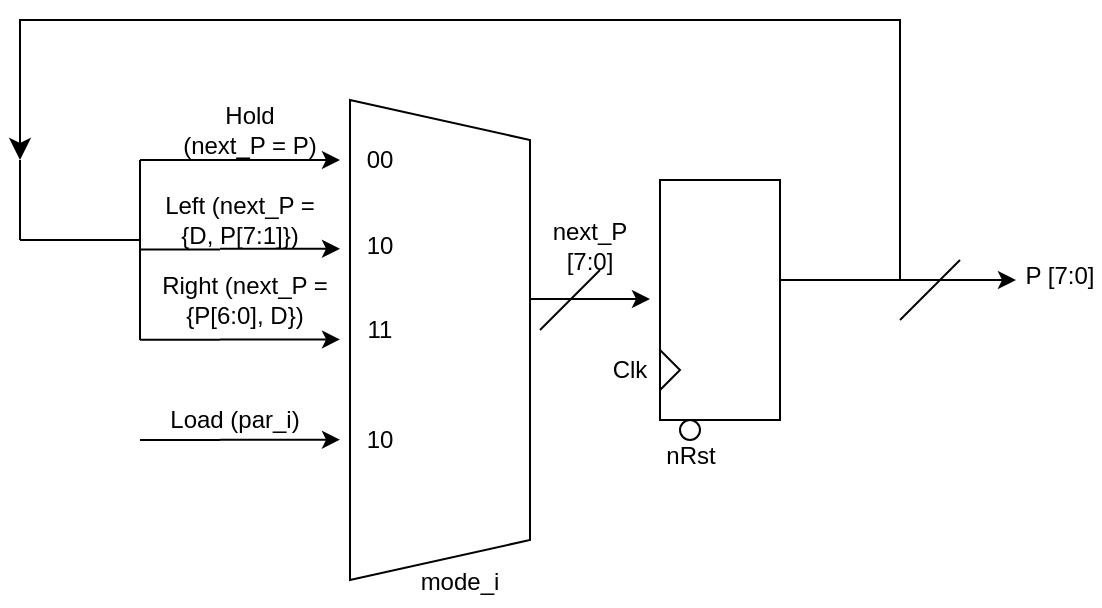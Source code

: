 <mxfile version="24.5.4" type="device">
  <diagram id="VtKVIPxxC3kk2X4J1Wsi" name="Page-1">
    <mxGraphModel dx="1032" dy="418" grid="1" gridSize="10" guides="1" tooltips="1" connect="1" arrows="1" fold="1" page="1" pageScale="1" pageWidth="850" pageHeight="1100" math="0" shadow="0">
      <root>
        <mxCell id="0" />
        <mxCell id="1" parent="0" />
        <mxCell id="hgUSs0YSdh9Fxql4E1rR-1" value="" style="shape=trapezoid;perimeter=trapezoidPerimeter;whiteSpace=wrap;html=1;fixedSize=1;rotation=90;" vertex="1" parent="1">
          <mxGeometry x="245" y="385" width="240" height="90" as="geometry" />
        </mxCell>
        <mxCell id="hgUSs0YSdh9Fxql4E1rR-3" value="" style="rounded=0;whiteSpace=wrap;html=1;rotation=90;" vertex="1" parent="1">
          <mxGeometry x="445" y="380" width="120" height="60" as="geometry" />
        </mxCell>
        <mxCell id="hgUSs0YSdh9Fxql4E1rR-4" value="" style="endArrow=classic;html=1;rounded=0;" edge="1" parent="1">
          <mxGeometry width="50" height="50" relative="1" as="geometry">
            <mxPoint x="410" y="409.5" as="sourcePoint" />
            <mxPoint x="470" y="409.5" as="targetPoint" />
            <Array as="points">
              <mxPoint x="440" y="409.5" />
            </Array>
          </mxGeometry>
        </mxCell>
        <mxCell id="hgUSs0YSdh9Fxql4E1rR-6" value="" style="endArrow=classic;html=1;rounded=0;entryX=-0.02;entryY=0.633;entryDx=0;entryDy=0;entryPerimeter=0;" edge="1" parent="1">
          <mxGeometry width="50" height="50" relative="1" as="geometry">
            <mxPoint x="585" y="400" as="sourcePoint" />
            <mxPoint x="653" y="400" as="targetPoint" />
          </mxGeometry>
        </mxCell>
        <mxCell id="hgUSs0YSdh9Fxql4E1rR-7" value="" style="edgeStyle=elbowEdgeStyle;elbow=vertical;endArrow=classic;html=1;curved=0;rounded=0;endSize=8;startSize=8;" edge="1" parent="1">
          <mxGeometry width="50" height="50" relative="1" as="geometry">
            <mxPoint x="595" y="400" as="sourcePoint" />
            <mxPoint x="155" y="340" as="targetPoint" />
            <Array as="points">
              <mxPoint x="425" y="270" />
            </Array>
          </mxGeometry>
        </mxCell>
        <mxCell id="hgUSs0YSdh9Fxql4E1rR-9" value="" style="endArrow=none;html=1;rounded=0;" edge="1" parent="1">
          <mxGeometry width="50" height="50" relative="1" as="geometry">
            <mxPoint x="595" y="420" as="sourcePoint" />
            <mxPoint x="625" y="390" as="targetPoint" />
          </mxGeometry>
        </mxCell>
        <mxCell id="hgUSs0YSdh9Fxql4E1rR-11" value="" style="triangle;whiteSpace=wrap;html=1;" vertex="1" parent="1">
          <mxGeometry x="475" y="435" width="10" height="20" as="geometry" />
        </mxCell>
        <mxCell id="hgUSs0YSdh9Fxql4E1rR-12" value="" style="ellipse;whiteSpace=wrap;html=1;aspect=fixed;" vertex="1" parent="1">
          <mxGeometry x="485" y="470" width="10" height="10" as="geometry" />
        </mxCell>
        <mxCell id="hgUSs0YSdh9Fxql4E1rR-13" value="Clk" style="text;html=1;align=center;verticalAlign=middle;whiteSpace=wrap;rounded=0;" vertex="1" parent="1">
          <mxGeometry x="445" y="435" width="30" height="20" as="geometry" />
        </mxCell>
        <mxCell id="hgUSs0YSdh9Fxql4E1rR-14" value="nRst" style="text;html=1;align=center;verticalAlign=middle;whiteSpace=wrap;rounded=0;" vertex="1" parent="1">
          <mxGeometry x="472.5" y="480" width="35" height="15" as="geometry" />
        </mxCell>
        <mxCell id="hgUSs0YSdh9Fxql4E1rR-15" value="P [7:0]" style="text;html=1;align=center;verticalAlign=middle;whiteSpace=wrap;rounded=0;" vertex="1" parent="1">
          <mxGeometry x="655" y="385" width="40" height="25" as="geometry" />
        </mxCell>
        <mxCell id="hgUSs0YSdh9Fxql4E1rR-17" value="" style="endArrow=classic;html=1;rounded=0;" edge="1" parent="1">
          <mxGeometry width="50" height="50" relative="1" as="geometry">
            <mxPoint x="255" y="340" as="sourcePoint" />
            <mxPoint x="315" y="340" as="targetPoint" />
          </mxGeometry>
        </mxCell>
        <mxCell id="hgUSs0YSdh9Fxql4E1rR-18" value="" style="endArrow=classic;html=1;rounded=0;" edge="1" parent="1">
          <mxGeometry width="50" height="50" relative="1" as="geometry">
            <mxPoint x="255" y="384.39" as="sourcePoint" />
            <mxPoint x="315" y="384.39" as="targetPoint" />
          </mxGeometry>
        </mxCell>
        <mxCell id="hgUSs0YSdh9Fxql4E1rR-19" value="" style="endArrow=classic;html=1;rounded=0;" edge="1" parent="1">
          <mxGeometry width="50" height="50" relative="1" as="geometry">
            <mxPoint x="255" y="429.7" as="sourcePoint" />
            <mxPoint x="315" y="429.7" as="targetPoint" />
          </mxGeometry>
        </mxCell>
        <mxCell id="hgUSs0YSdh9Fxql4E1rR-20" value="" style="endArrow=classic;html=1;rounded=0;" edge="1" parent="1">
          <mxGeometry width="50" height="50" relative="1" as="geometry">
            <mxPoint x="255" y="479.86" as="sourcePoint" />
            <mxPoint x="315" y="479.86" as="targetPoint" />
          </mxGeometry>
        </mxCell>
        <mxCell id="hgUSs0YSdh9Fxql4E1rR-22" value="" style="endArrow=none;html=1;rounded=0;" edge="1" parent="1">
          <mxGeometry width="50" height="50" relative="1" as="geometry">
            <mxPoint x="215" y="480" as="sourcePoint" />
            <mxPoint x="255" y="480" as="targetPoint" />
          </mxGeometry>
        </mxCell>
        <mxCell id="hgUSs0YSdh9Fxql4E1rR-23" value="" style="endArrow=none;html=1;rounded=0;" edge="1" parent="1">
          <mxGeometry width="50" height="50" relative="1" as="geometry">
            <mxPoint x="215" y="429.86" as="sourcePoint" />
            <mxPoint x="255" y="429.86" as="targetPoint" />
          </mxGeometry>
        </mxCell>
        <mxCell id="hgUSs0YSdh9Fxql4E1rR-24" value="" style="endArrow=none;html=1;rounded=0;" edge="1" parent="1">
          <mxGeometry width="50" height="50" relative="1" as="geometry">
            <mxPoint x="215" y="384.71" as="sourcePoint" />
            <mxPoint x="255" y="384.71" as="targetPoint" />
          </mxGeometry>
        </mxCell>
        <mxCell id="hgUSs0YSdh9Fxql4E1rR-25" value="" style="endArrow=none;html=1;rounded=0;" edge="1" parent="1">
          <mxGeometry width="50" height="50" relative="1" as="geometry">
            <mxPoint x="215" y="340" as="sourcePoint" />
            <mxPoint x="255" y="340" as="targetPoint" />
          </mxGeometry>
        </mxCell>
        <mxCell id="hgUSs0YSdh9Fxql4E1rR-27" value="mode_i" style="text;html=1;align=center;verticalAlign=middle;whiteSpace=wrap;rounded=0;" vertex="1" parent="1">
          <mxGeometry x="350" y="538" width="50" height="25" as="geometry" />
        </mxCell>
        <mxCell id="hgUSs0YSdh9Fxql4E1rR-30" value="" style="endArrow=none;html=1;rounded=0;" edge="1" parent="1">
          <mxGeometry width="50" height="50" relative="1" as="geometry">
            <mxPoint x="215" y="430" as="sourcePoint" />
            <mxPoint x="215" y="340" as="targetPoint" />
          </mxGeometry>
        </mxCell>
        <mxCell id="hgUSs0YSdh9Fxql4E1rR-31" value="" style="endArrow=none;html=1;rounded=0;" edge="1" parent="1">
          <mxGeometry width="50" height="50" relative="1" as="geometry">
            <mxPoint x="155" y="380" as="sourcePoint" />
            <mxPoint x="215" y="380" as="targetPoint" />
          </mxGeometry>
        </mxCell>
        <mxCell id="hgUSs0YSdh9Fxql4E1rR-32" value="" style="endArrow=none;html=1;rounded=0;" edge="1" parent="1">
          <mxGeometry width="50" height="50" relative="1" as="geometry">
            <mxPoint x="155" y="380" as="sourcePoint" />
            <mxPoint x="155" y="340" as="targetPoint" />
          </mxGeometry>
        </mxCell>
        <mxCell id="hgUSs0YSdh9Fxql4E1rR-33" value="" style="endArrow=none;html=1;rounded=0;" edge="1" parent="1">
          <mxGeometry width="50" height="50" relative="1" as="geometry">
            <mxPoint x="535" y="400" as="sourcePoint" />
            <mxPoint x="595" y="400" as="targetPoint" />
          </mxGeometry>
        </mxCell>
        <mxCell id="hgUSs0YSdh9Fxql4E1rR-34" value="Load (par_i)" style="text;html=1;align=center;verticalAlign=middle;whiteSpace=wrap;rounded=0;" vertex="1" parent="1">
          <mxGeometry x="225" y="455" width="75" height="30" as="geometry" />
        </mxCell>
        <mxCell id="hgUSs0YSdh9Fxql4E1rR-36" value="Hold (next_P = P)&lt;span style=&quot;color: rgba(0, 0, 0, 0); font-family: monospace; font-size: 0px; text-align: start; text-wrap: nowrap;&quot;&gt;%3CmxGraphModel%3E%3Croot%3E%3CmxCell%20id%3D%220%22%2F%3E%3CmxCell%20id%3D%221%22%20parent%3D%220%22%2F%3E%3CmxCell%20id%3D%222%22%20value%3D%22%22%20style%3D%22endArrow%3Dnone%3Bhtml%3D1%3Brounded%3D0%3B%22%20edge%3D%221%22%20parent%3D%221%22%3E%3CmxGeometry%20width%3D%2250%22%20height%3D%2250%22%20relative%3D%221%22%20as%3D%22geometry%22%3E%3CmxPoint%20x%3D%22120%22%20y%3D%22470%22%20as%3D%22sourcePoint%22%2F%3E%3CmxPoint%20x%3D%22160%22%20y%3D%22470%22%20as%3D%22targetPoint%22%2F%3E%3C%2FmxGeometry%3E%3C%2FmxCell%3E%3C%2Froot%3E%3C%2FmxGraphModel%3E&lt;/span&gt;" style="text;html=1;align=center;verticalAlign=middle;whiteSpace=wrap;rounded=0;" vertex="1" parent="1">
          <mxGeometry x="235" y="310" width="70" height="30" as="geometry" />
        </mxCell>
        <mxCell id="hgUSs0YSdh9Fxql4E1rR-37" value="Left (next_P = {D, P[7:1]})" style="text;html=1;align=center;verticalAlign=middle;whiteSpace=wrap;rounded=0;" vertex="1" parent="1">
          <mxGeometry x="225" y="355" width="80" height="30" as="geometry" />
        </mxCell>
        <mxCell id="hgUSs0YSdh9Fxql4E1rR-38" value="Right (next_P = {P[6:0], D})" style="text;html=1;align=center;verticalAlign=middle;whiteSpace=wrap;rounded=0;" vertex="1" parent="1">
          <mxGeometry x="225" y="395" width="85" height="30" as="geometry" />
        </mxCell>
        <mxCell id="hgUSs0YSdh9Fxql4E1rR-39" value="next_P&lt;div&gt;[7:0]&lt;/div&gt;" style="text;html=1;align=center;verticalAlign=middle;whiteSpace=wrap;rounded=0;" vertex="1" parent="1">
          <mxGeometry x="415" y="370" width="50" height="25" as="geometry" />
        </mxCell>
        <mxCell id="hgUSs0YSdh9Fxql4E1rR-40" value="00" style="text;html=1;align=center;verticalAlign=middle;whiteSpace=wrap;rounded=0;" vertex="1" parent="1">
          <mxGeometry x="305" y="325" width="60" height="30" as="geometry" />
        </mxCell>
        <mxCell id="hgUSs0YSdh9Fxql4E1rR-41" value="10&lt;div&gt;&lt;br&gt;&lt;/div&gt;" style="text;html=1;align=center;verticalAlign=middle;whiteSpace=wrap;rounded=0;" vertex="1" parent="1">
          <mxGeometry x="305" y="375" width="60" height="30" as="geometry" />
        </mxCell>
        <mxCell id="hgUSs0YSdh9Fxql4E1rR-42" value="11" style="text;html=1;align=center;verticalAlign=middle;whiteSpace=wrap;rounded=0;" vertex="1" parent="1">
          <mxGeometry x="305" y="410" width="60" height="30" as="geometry" />
        </mxCell>
        <mxCell id="hgUSs0YSdh9Fxql4E1rR-43" value="10" style="text;html=1;align=center;verticalAlign=middle;whiteSpace=wrap;rounded=0;" vertex="1" parent="1">
          <mxGeometry x="305" y="465" width="60" height="30" as="geometry" />
        </mxCell>
        <mxCell id="hgUSs0YSdh9Fxql4E1rR-44" value="" style="endArrow=none;html=1;rounded=0;" edge="1" parent="1">
          <mxGeometry width="50" height="50" relative="1" as="geometry">
            <mxPoint x="415" y="425" as="sourcePoint" />
            <mxPoint x="445" y="395" as="targetPoint" />
          </mxGeometry>
        </mxCell>
      </root>
    </mxGraphModel>
  </diagram>
</mxfile>
